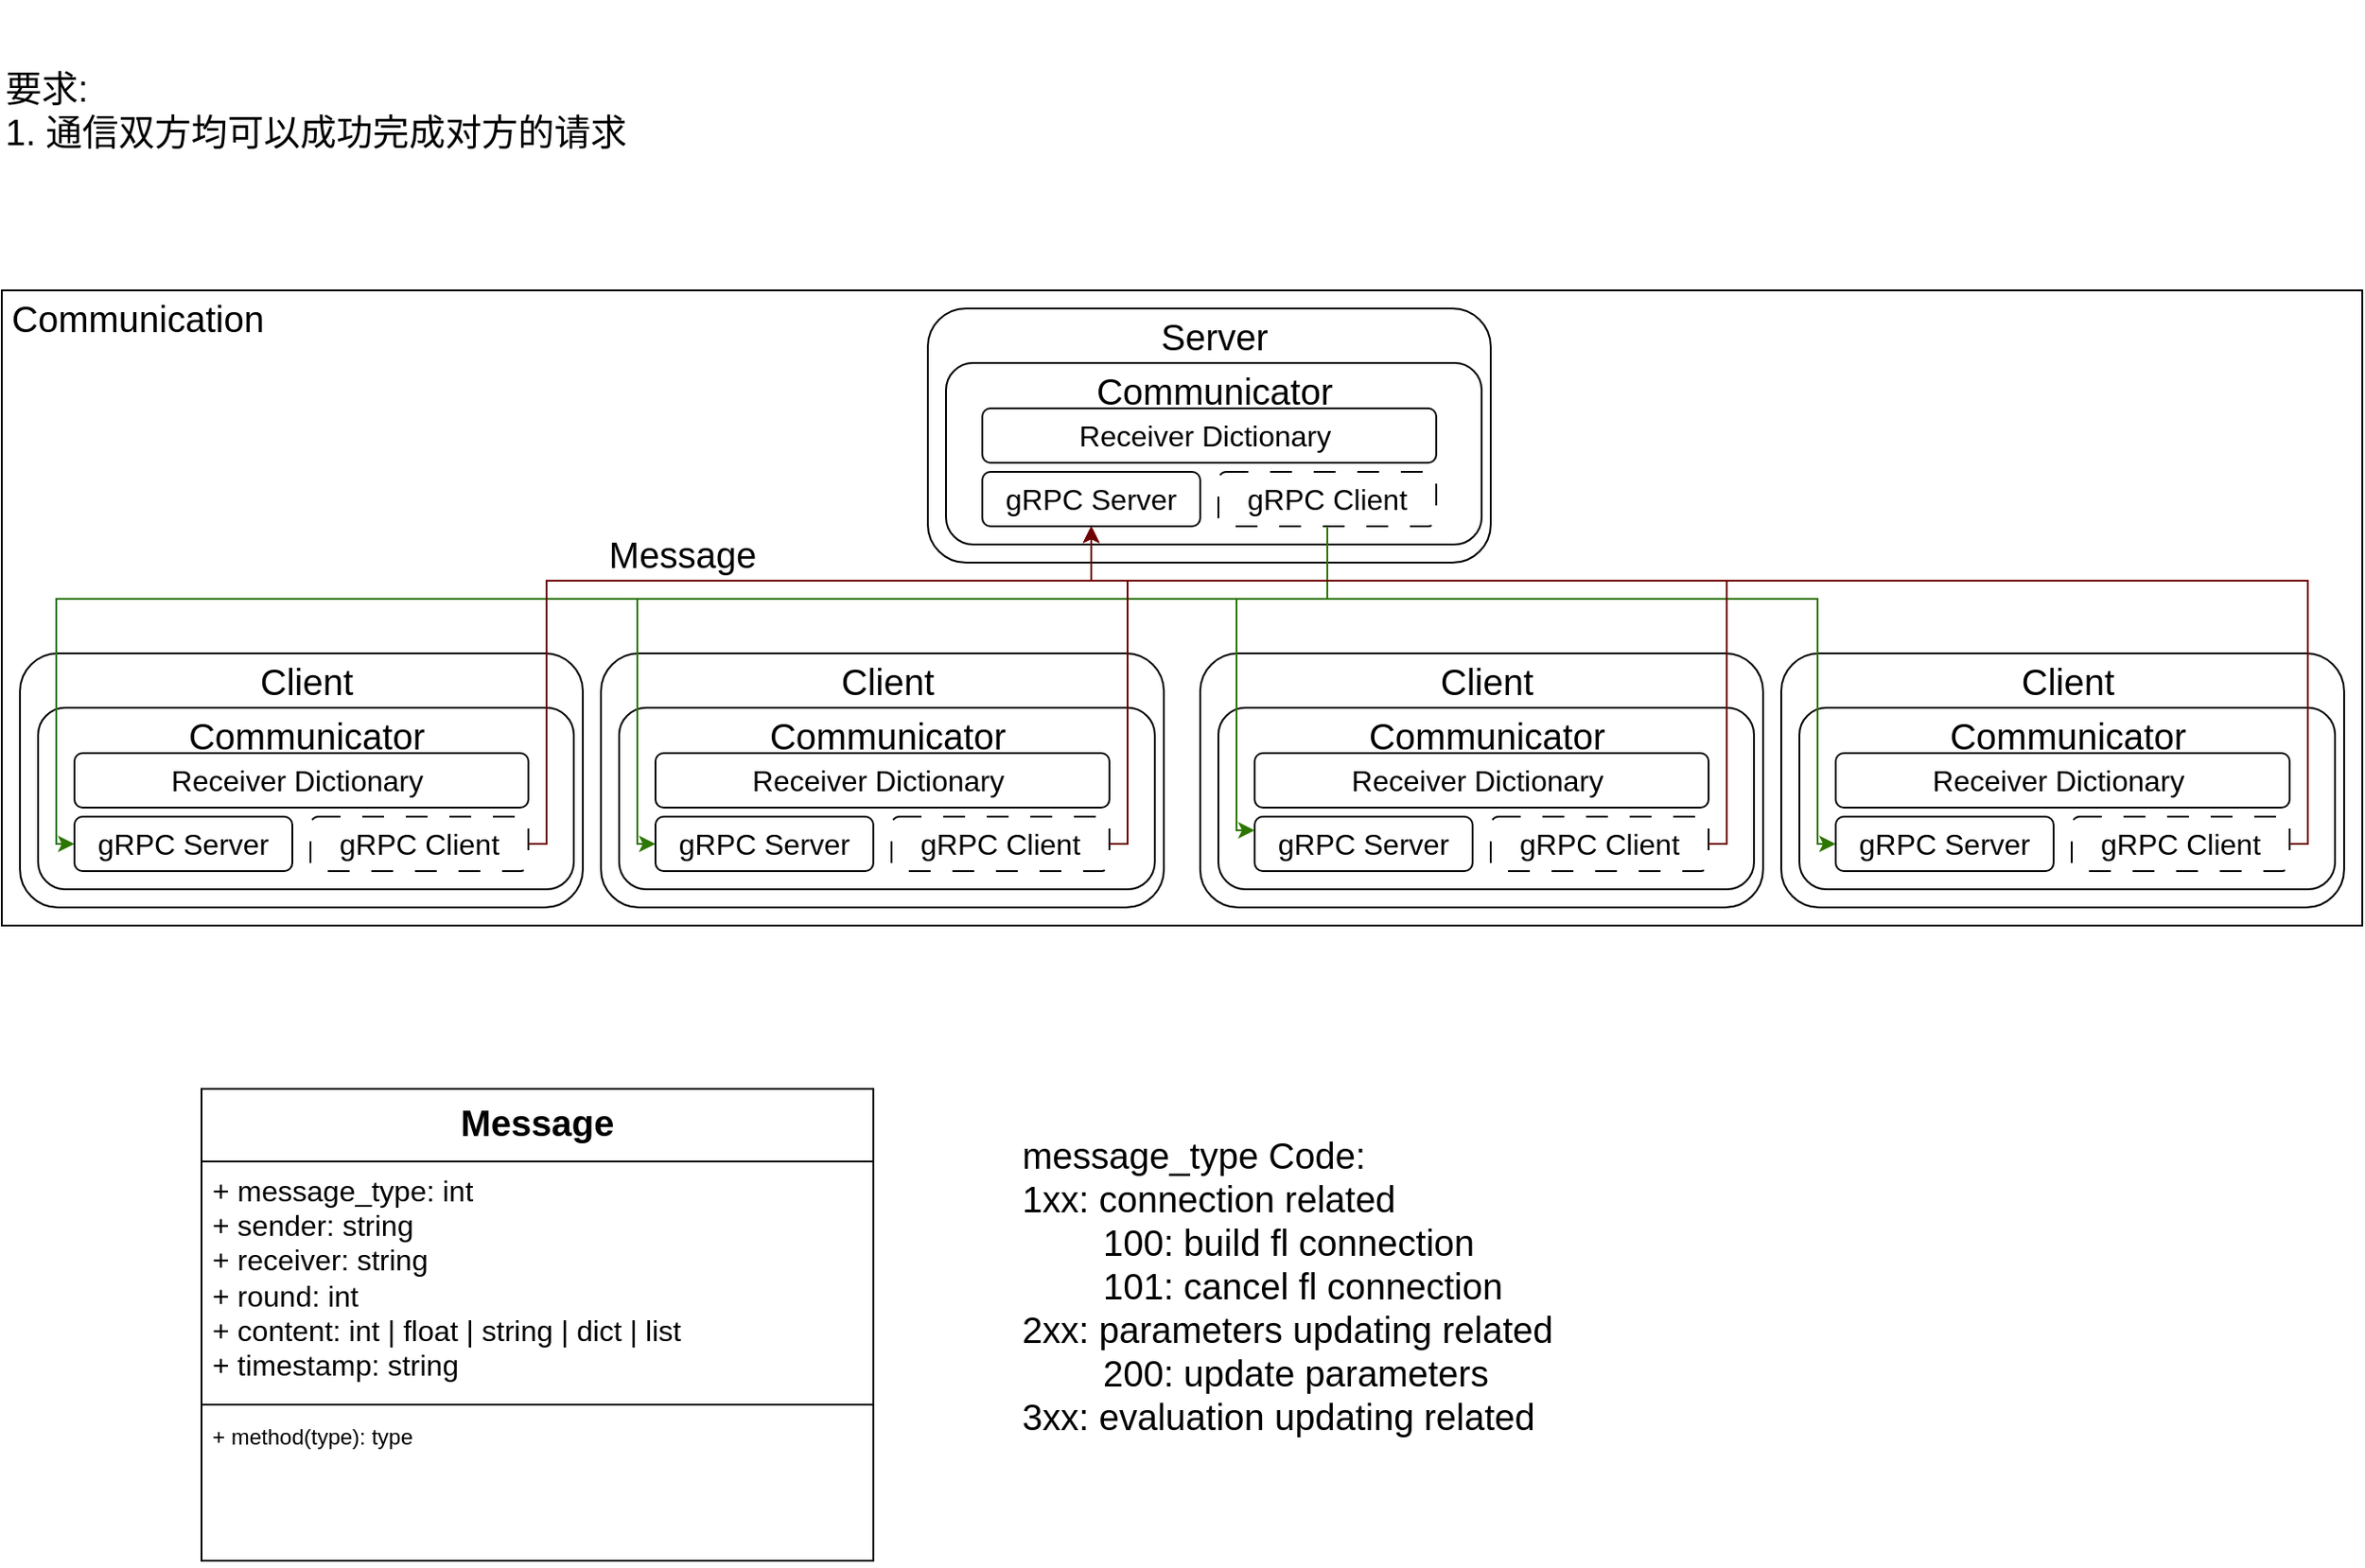 <mxfile version="24.6.4" type="device">
  <diagram name="第 1 页" id="oY-qHoq7ESpldYyS9AiR">
    <mxGraphModel dx="2195" dy="899" grid="1" gridSize="10" guides="1" tooltips="1" connect="1" arrows="1" fold="1" page="1" pageScale="1" pageWidth="827" pageHeight="1169" math="0" shadow="0">
      <root>
        <mxCell id="0" />
        <mxCell id="1" parent="0" />
        <mxCell id="9IXSPYXxwyve-uaOhjsN-1" value="" style="rounded=0;whiteSpace=wrap;html=1;" parent="1" vertex="1">
          <mxGeometry x="-650" y="210" width="1300" height="350" as="geometry" />
        </mxCell>
        <mxCell id="bE4x1oRO_tD6R8JvP_PS-2" value="Communication" style="text;html=1;align=center;verticalAlign=middle;whiteSpace=wrap;rounded=0;fontSize=20;" vertex="1" parent="1">
          <mxGeometry x="-650" y="210" width="150" height="30" as="geometry" />
        </mxCell>
        <mxCell id="bE4x1oRO_tD6R8JvP_PS-23" value="要求:&lt;div&gt;1. 通信双方均可以成功完成对方的请求&lt;/div&gt;" style="text;html=1;align=left;verticalAlign=middle;whiteSpace=wrap;rounded=0;fontSize=20;" vertex="1" parent="1">
          <mxGeometry x="-650" y="50" width="450" height="120" as="geometry" />
        </mxCell>
        <mxCell id="bE4x1oRO_tD6R8JvP_PS-62" value="" style="group" vertex="1" connectable="0" parent="1">
          <mxGeometry x="-140" y="220" width="310" height="140" as="geometry" />
        </mxCell>
        <mxCell id="bE4x1oRO_tD6R8JvP_PS-29" value="" style="rounded=1;whiteSpace=wrap;html=1;container=0;" vertex="1" parent="bE4x1oRO_tD6R8JvP_PS-62">
          <mxGeometry width="310" height="140" as="geometry" />
        </mxCell>
        <mxCell id="bE4x1oRO_tD6R8JvP_PS-5" value="" style="rounded=1;whiteSpace=wrap;html=1;container=0;" vertex="1" parent="bE4x1oRO_tD6R8JvP_PS-62">
          <mxGeometry x="10" y="30" width="295" height="100" as="geometry" />
        </mxCell>
        <mxCell id="bE4x1oRO_tD6R8JvP_PS-3" value="gRPC Server" style="rounded=1;whiteSpace=wrap;html=1;fontSize=16;container=0;" vertex="1" parent="bE4x1oRO_tD6R8JvP_PS-62">
          <mxGeometry x="30" y="90" width="120" height="30" as="geometry" />
        </mxCell>
        <mxCell id="bE4x1oRO_tD6R8JvP_PS-4" value="gRPC Client" style="rounded=1;whiteSpace=wrap;html=1;fontSize=16;container=0;dashed=1;dashPattern=12 12;" vertex="1" parent="bE4x1oRO_tD6R8JvP_PS-62">
          <mxGeometry x="160" y="90" width="120" height="30" as="geometry" />
        </mxCell>
        <mxCell id="bE4x1oRO_tD6R8JvP_PS-6" value="Communicator" style="text;html=1;align=center;verticalAlign=middle;whiteSpace=wrap;rounded=0;fontSize=20;container=0;" vertex="1" parent="bE4x1oRO_tD6R8JvP_PS-62">
          <mxGeometry x="82.5" y="30" width="150" height="30" as="geometry" />
        </mxCell>
        <mxCell id="bE4x1oRO_tD6R8JvP_PS-30" value="Server" style="text;html=1;align=center;verticalAlign=middle;whiteSpace=wrap;rounded=0;fontSize=20;container=0;" vertex="1" parent="bE4x1oRO_tD6R8JvP_PS-62">
          <mxGeometry x="82.5" width="150" height="30" as="geometry" />
        </mxCell>
        <mxCell id="bE4x1oRO_tD6R8JvP_PS-61" value="Receiver Dictionary&amp;nbsp;" style="rounded=1;whiteSpace=wrap;html=1;fontSize=16;container=0;" vertex="1" parent="bE4x1oRO_tD6R8JvP_PS-62">
          <mxGeometry x="30" y="55" width="250" height="30" as="geometry" />
        </mxCell>
        <mxCell id="bE4x1oRO_tD6R8JvP_PS-63" value="" style="group" vertex="1" connectable="0" parent="1">
          <mxGeometry x="-640" y="410" width="310" height="140" as="geometry" />
        </mxCell>
        <mxCell id="bE4x1oRO_tD6R8JvP_PS-64" value="" style="rounded=1;whiteSpace=wrap;html=1;container=0;" vertex="1" parent="bE4x1oRO_tD6R8JvP_PS-63">
          <mxGeometry width="310" height="140" as="geometry" />
        </mxCell>
        <mxCell id="bE4x1oRO_tD6R8JvP_PS-65" value="" style="rounded=1;whiteSpace=wrap;html=1;container=0;" vertex="1" parent="bE4x1oRO_tD6R8JvP_PS-63">
          <mxGeometry x="10" y="30" width="295" height="100" as="geometry" />
        </mxCell>
        <mxCell id="bE4x1oRO_tD6R8JvP_PS-66" value="gRPC Server" style="rounded=1;whiteSpace=wrap;html=1;fontSize=16;container=0;" vertex="1" parent="bE4x1oRO_tD6R8JvP_PS-63">
          <mxGeometry x="30" y="90" width="120" height="30" as="geometry" />
        </mxCell>
        <mxCell id="bE4x1oRO_tD6R8JvP_PS-67" value="gRPC Client" style="rounded=1;whiteSpace=wrap;html=1;fontSize=16;container=0;dashed=1;dashPattern=12 12;" vertex="1" parent="bE4x1oRO_tD6R8JvP_PS-63">
          <mxGeometry x="160" y="90" width="120" height="30" as="geometry" />
        </mxCell>
        <mxCell id="bE4x1oRO_tD6R8JvP_PS-68" value="Communicator" style="text;html=1;align=center;verticalAlign=middle;whiteSpace=wrap;rounded=0;fontSize=20;container=0;" vertex="1" parent="bE4x1oRO_tD6R8JvP_PS-63">
          <mxGeometry x="82.5" y="30" width="150" height="30" as="geometry" />
        </mxCell>
        <mxCell id="bE4x1oRO_tD6R8JvP_PS-69" value="Client" style="text;html=1;align=center;verticalAlign=middle;whiteSpace=wrap;rounded=0;fontSize=20;container=0;" vertex="1" parent="bE4x1oRO_tD6R8JvP_PS-63">
          <mxGeometry x="82.5" width="150" height="30" as="geometry" />
        </mxCell>
        <mxCell id="bE4x1oRO_tD6R8JvP_PS-70" value="Receiver Dictionary&amp;nbsp;" style="rounded=1;whiteSpace=wrap;html=1;fontSize=16;container=0;" vertex="1" parent="bE4x1oRO_tD6R8JvP_PS-63">
          <mxGeometry x="30" y="55" width="250" height="30" as="geometry" />
        </mxCell>
        <mxCell id="bE4x1oRO_tD6R8JvP_PS-71" value="" style="group" vertex="1" connectable="0" parent="1">
          <mxGeometry x="-320" y="410" width="310" height="140" as="geometry" />
        </mxCell>
        <mxCell id="bE4x1oRO_tD6R8JvP_PS-72" value="" style="rounded=1;whiteSpace=wrap;html=1;container=0;" vertex="1" parent="bE4x1oRO_tD6R8JvP_PS-71">
          <mxGeometry width="310" height="140" as="geometry" />
        </mxCell>
        <mxCell id="bE4x1oRO_tD6R8JvP_PS-73" value="" style="rounded=1;whiteSpace=wrap;html=1;container=0;" vertex="1" parent="bE4x1oRO_tD6R8JvP_PS-71">
          <mxGeometry x="10" y="30" width="295" height="100" as="geometry" />
        </mxCell>
        <mxCell id="bE4x1oRO_tD6R8JvP_PS-74" value="gRPC Server" style="rounded=1;whiteSpace=wrap;html=1;fontSize=16;container=0;" vertex="1" parent="bE4x1oRO_tD6R8JvP_PS-71">
          <mxGeometry x="30" y="90" width="120" height="30" as="geometry" />
        </mxCell>
        <mxCell id="bE4x1oRO_tD6R8JvP_PS-75" value="gRPC Client" style="rounded=1;whiteSpace=wrap;html=1;fontSize=16;container=0;dashed=1;dashPattern=12 12;" vertex="1" parent="bE4x1oRO_tD6R8JvP_PS-71">
          <mxGeometry x="160" y="90" width="120" height="30" as="geometry" />
        </mxCell>
        <mxCell id="bE4x1oRO_tD6R8JvP_PS-76" value="Communicator" style="text;html=1;align=center;verticalAlign=middle;whiteSpace=wrap;rounded=0;fontSize=20;container=0;" vertex="1" parent="bE4x1oRO_tD6R8JvP_PS-71">
          <mxGeometry x="82.5" y="30" width="150" height="30" as="geometry" />
        </mxCell>
        <mxCell id="bE4x1oRO_tD6R8JvP_PS-77" value="Client" style="text;html=1;align=center;verticalAlign=middle;whiteSpace=wrap;rounded=0;fontSize=20;container=0;" vertex="1" parent="bE4x1oRO_tD6R8JvP_PS-71">
          <mxGeometry x="82.5" width="150" height="30" as="geometry" />
        </mxCell>
        <mxCell id="bE4x1oRO_tD6R8JvP_PS-78" value="Receiver Dictionary&amp;nbsp;" style="rounded=1;whiteSpace=wrap;html=1;fontSize=16;container=0;" vertex="1" parent="bE4x1oRO_tD6R8JvP_PS-71">
          <mxGeometry x="30" y="55" width="250" height="30" as="geometry" />
        </mxCell>
        <mxCell id="bE4x1oRO_tD6R8JvP_PS-79" value="" style="group" vertex="1" connectable="0" parent="1">
          <mxGeometry x="10" y="410" width="310" height="140" as="geometry" />
        </mxCell>
        <mxCell id="bE4x1oRO_tD6R8JvP_PS-80" value="" style="rounded=1;whiteSpace=wrap;html=1;container=0;" vertex="1" parent="bE4x1oRO_tD6R8JvP_PS-79">
          <mxGeometry width="310" height="140" as="geometry" />
        </mxCell>
        <mxCell id="bE4x1oRO_tD6R8JvP_PS-81" value="" style="rounded=1;whiteSpace=wrap;html=1;container=0;" vertex="1" parent="bE4x1oRO_tD6R8JvP_PS-79">
          <mxGeometry x="10" y="30" width="295" height="100" as="geometry" />
        </mxCell>
        <mxCell id="bE4x1oRO_tD6R8JvP_PS-82" value="gRPC Server" style="rounded=1;whiteSpace=wrap;html=1;fontSize=16;container=0;" vertex="1" parent="bE4x1oRO_tD6R8JvP_PS-79">
          <mxGeometry x="30" y="90" width="120" height="30" as="geometry" />
        </mxCell>
        <mxCell id="bE4x1oRO_tD6R8JvP_PS-83" value="gRPC Client" style="rounded=1;whiteSpace=wrap;html=1;fontSize=16;container=0;dashed=1;dashPattern=12 12;" vertex="1" parent="bE4x1oRO_tD6R8JvP_PS-79">
          <mxGeometry x="160" y="90" width="120" height="30" as="geometry" />
        </mxCell>
        <mxCell id="bE4x1oRO_tD6R8JvP_PS-84" value="Communicator" style="text;html=1;align=center;verticalAlign=middle;whiteSpace=wrap;rounded=0;fontSize=20;container=0;" vertex="1" parent="bE4x1oRO_tD6R8JvP_PS-79">
          <mxGeometry x="82.5" y="30" width="150" height="30" as="geometry" />
        </mxCell>
        <mxCell id="bE4x1oRO_tD6R8JvP_PS-85" value="Client" style="text;html=1;align=center;verticalAlign=middle;whiteSpace=wrap;rounded=0;fontSize=20;container=0;" vertex="1" parent="bE4x1oRO_tD6R8JvP_PS-79">
          <mxGeometry x="82.5" width="150" height="30" as="geometry" />
        </mxCell>
        <mxCell id="bE4x1oRO_tD6R8JvP_PS-86" value="Receiver Dictionary&amp;nbsp;" style="rounded=1;whiteSpace=wrap;html=1;fontSize=16;container=0;" vertex="1" parent="bE4x1oRO_tD6R8JvP_PS-79">
          <mxGeometry x="30" y="55" width="250" height="30" as="geometry" />
        </mxCell>
        <mxCell id="bE4x1oRO_tD6R8JvP_PS-87" value="" style="group" vertex="1" connectable="0" parent="1">
          <mxGeometry x="330" y="410" width="310" height="140" as="geometry" />
        </mxCell>
        <mxCell id="bE4x1oRO_tD6R8JvP_PS-88" value="" style="rounded=1;whiteSpace=wrap;html=1;container=0;" vertex="1" parent="bE4x1oRO_tD6R8JvP_PS-87">
          <mxGeometry width="310" height="140" as="geometry" />
        </mxCell>
        <mxCell id="bE4x1oRO_tD6R8JvP_PS-89" value="" style="rounded=1;whiteSpace=wrap;html=1;container=0;" vertex="1" parent="bE4x1oRO_tD6R8JvP_PS-87">
          <mxGeometry x="10" y="30" width="295" height="100" as="geometry" />
        </mxCell>
        <mxCell id="bE4x1oRO_tD6R8JvP_PS-90" value="gRPC Server" style="rounded=1;whiteSpace=wrap;html=1;fontSize=16;container=0;" vertex="1" parent="bE4x1oRO_tD6R8JvP_PS-87">
          <mxGeometry x="30" y="90" width="120" height="30" as="geometry" />
        </mxCell>
        <mxCell id="bE4x1oRO_tD6R8JvP_PS-91" value="gRPC Client" style="rounded=1;whiteSpace=wrap;html=1;fontSize=16;container=0;dashed=1;dashPattern=12 12;" vertex="1" parent="bE4x1oRO_tD6R8JvP_PS-87">
          <mxGeometry x="160" y="90" width="120" height="30" as="geometry" />
        </mxCell>
        <mxCell id="bE4x1oRO_tD6R8JvP_PS-92" value="Communicator" style="text;html=1;align=center;verticalAlign=middle;whiteSpace=wrap;rounded=0;fontSize=20;container=0;" vertex="1" parent="bE4x1oRO_tD6R8JvP_PS-87">
          <mxGeometry x="82.5" y="30" width="150" height="30" as="geometry" />
        </mxCell>
        <mxCell id="bE4x1oRO_tD6R8JvP_PS-93" value="Client" style="text;html=1;align=center;verticalAlign=middle;whiteSpace=wrap;rounded=0;fontSize=20;container=0;" vertex="1" parent="bE4x1oRO_tD6R8JvP_PS-87">
          <mxGeometry x="82.5" width="150" height="30" as="geometry" />
        </mxCell>
        <mxCell id="bE4x1oRO_tD6R8JvP_PS-94" value="Receiver Dictionary&amp;nbsp;" style="rounded=1;whiteSpace=wrap;html=1;fontSize=16;container=0;" vertex="1" parent="bE4x1oRO_tD6R8JvP_PS-87">
          <mxGeometry x="30" y="55" width="250" height="30" as="geometry" />
        </mxCell>
        <mxCell id="bE4x1oRO_tD6R8JvP_PS-96" style="edgeStyle=orthogonalEdgeStyle;rounded=0;orthogonalLoop=1;jettySize=auto;html=1;exitX=0.5;exitY=1;exitDx=0;exitDy=0;fillColor=#60a917;strokeColor=#2D7600;" edge="1" parent="1" source="bE4x1oRO_tD6R8JvP_PS-4" target="bE4x1oRO_tD6R8JvP_PS-66">
          <mxGeometry relative="1" as="geometry">
            <Array as="points">
              <mxPoint x="80" y="380" />
              <mxPoint x="-620" y="380" />
              <mxPoint x="-620" y="515" />
            </Array>
          </mxGeometry>
        </mxCell>
        <mxCell id="bE4x1oRO_tD6R8JvP_PS-97" style="edgeStyle=orthogonalEdgeStyle;rounded=0;orthogonalLoop=1;jettySize=auto;html=1;exitX=0.5;exitY=1;exitDx=0;exitDy=0;entryX=0;entryY=0.5;entryDx=0;entryDy=0;fillColor=#60a917;strokeColor=#2D7600;" edge="1" parent="1" source="bE4x1oRO_tD6R8JvP_PS-4" target="bE4x1oRO_tD6R8JvP_PS-74">
          <mxGeometry relative="1" as="geometry">
            <Array as="points">
              <mxPoint x="80" y="380" />
              <mxPoint x="-300" y="380" />
              <mxPoint x="-300" y="515" />
            </Array>
          </mxGeometry>
        </mxCell>
        <mxCell id="bE4x1oRO_tD6R8JvP_PS-98" style="edgeStyle=orthogonalEdgeStyle;rounded=0;orthogonalLoop=1;jettySize=auto;html=1;exitX=0.5;exitY=1;exitDx=0;exitDy=0;entryX=0;entryY=0.25;entryDx=0;entryDy=0;fillColor=#60a917;strokeColor=#2D7600;" edge="1" parent="1" source="bE4x1oRO_tD6R8JvP_PS-4" target="bE4x1oRO_tD6R8JvP_PS-82">
          <mxGeometry relative="1" as="geometry">
            <Array as="points">
              <mxPoint x="80" y="380" />
              <mxPoint x="30" y="380" />
              <mxPoint x="30" y="508" />
            </Array>
          </mxGeometry>
        </mxCell>
        <mxCell id="bE4x1oRO_tD6R8JvP_PS-99" style="edgeStyle=orthogonalEdgeStyle;rounded=0;orthogonalLoop=1;jettySize=auto;html=1;exitX=0.5;exitY=1;exitDx=0;exitDy=0;entryX=0;entryY=0.5;entryDx=0;entryDy=0;fillColor=#60a917;strokeColor=#2D7600;" edge="1" parent="1" source="bE4x1oRO_tD6R8JvP_PS-4" target="bE4x1oRO_tD6R8JvP_PS-90">
          <mxGeometry relative="1" as="geometry">
            <Array as="points">
              <mxPoint x="80" y="380" />
              <mxPoint x="350" y="380" />
              <mxPoint x="350" y="515" />
            </Array>
          </mxGeometry>
        </mxCell>
        <mxCell id="bE4x1oRO_tD6R8JvP_PS-100" style="edgeStyle=orthogonalEdgeStyle;rounded=0;orthogonalLoop=1;jettySize=auto;html=1;exitX=1;exitY=0.5;exitDx=0;exitDy=0;entryX=0.5;entryY=1;entryDx=0;entryDy=0;fillColor=#a20025;strokeColor=#6F0000;" edge="1" parent="1" source="bE4x1oRO_tD6R8JvP_PS-67" target="bE4x1oRO_tD6R8JvP_PS-3">
          <mxGeometry relative="1" as="geometry">
            <Array as="points">
              <mxPoint x="-350" y="515" />
              <mxPoint x="-350" y="370" />
              <mxPoint x="-50" y="370" />
            </Array>
          </mxGeometry>
        </mxCell>
        <mxCell id="bE4x1oRO_tD6R8JvP_PS-101" style="edgeStyle=orthogonalEdgeStyle;rounded=0;orthogonalLoop=1;jettySize=auto;html=1;exitX=1;exitY=0.5;exitDx=0;exitDy=0;entryX=0.5;entryY=1;entryDx=0;entryDy=0;fillColor=#a20025;strokeColor=#6F0000;" edge="1" parent="1" source="bE4x1oRO_tD6R8JvP_PS-75" target="bE4x1oRO_tD6R8JvP_PS-3">
          <mxGeometry relative="1" as="geometry">
            <Array as="points">
              <mxPoint x="-30" y="515" />
              <mxPoint x="-30" y="370" />
              <mxPoint x="-50" y="370" />
            </Array>
          </mxGeometry>
        </mxCell>
        <mxCell id="bE4x1oRO_tD6R8JvP_PS-102" style="edgeStyle=orthogonalEdgeStyle;rounded=0;orthogonalLoop=1;jettySize=auto;html=1;exitX=1;exitY=0.5;exitDx=0;exitDy=0;entryX=0.5;entryY=1;entryDx=0;entryDy=0;fillColor=#a20025;strokeColor=#6F0000;" edge="1" parent="1" source="bE4x1oRO_tD6R8JvP_PS-83" target="bE4x1oRO_tD6R8JvP_PS-3">
          <mxGeometry relative="1" as="geometry">
            <Array as="points">
              <mxPoint x="300" y="515" />
              <mxPoint x="300" y="370" />
              <mxPoint x="-50" y="370" />
            </Array>
          </mxGeometry>
        </mxCell>
        <mxCell id="bE4x1oRO_tD6R8JvP_PS-103" style="edgeStyle=orthogonalEdgeStyle;rounded=0;orthogonalLoop=1;jettySize=auto;html=1;exitX=1;exitY=0.5;exitDx=0;exitDy=0;entryX=0.5;entryY=1;entryDx=0;entryDy=0;fillColor=#a20025;strokeColor=#6F0000;" edge="1" parent="1" source="bE4x1oRO_tD6R8JvP_PS-91" target="bE4x1oRO_tD6R8JvP_PS-3">
          <mxGeometry relative="1" as="geometry">
            <Array as="points">
              <mxPoint x="620" y="515" />
              <mxPoint x="620" y="370" />
              <mxPoint x="-50" y="370" />
            </Array>
          </mxGeometry>
        </mxCell>
        <mxCell id="bE4x1oRO_tD6R8JvP_PS-104" value="Message" style="text;html=1;align=center;verticalAlign=middle;whiteSpace=wrap;rounded=0;fontSize=20;" vertex="1" parent="1">
          <mxGeometry x="-350" y="340" width="150" height="30" as="geometry" />
        </mxCell>
        <mxCell id="bE4x1oRO_tD6R8JvP_PS-107" value="message_type Code:&lt;div&gt;1xx: connection related&lt;/div&gt;&lt;div&gt;&lt;span style=&quot;white-space: pre;&quot;&gt;&#x9;&lt;/span&gt;100: build fl connection&lt;/div&gt;&lt;div&gt;&lt;span style=&quot;white-space: pre;&quot;&gt;&#x9;&lt;/span&gt;101: cancel fl connection&lt;/div&gt;&lt;div&gt;2xx: parameters updating related&lt;/div&gt;&lt;div&gt;&lt;span style=&quot;white-space: pre;&quot;&gt;&#x9;&lt;/span&gt;200: update parameters&lt;/div&gt;&lt;div&gt;3xx: evaluation updating related&lt;/div&gt;&lt;div style=&quot;&quot;&gt;&lt;br&gt;&lt;/div&gt;" style="text;html=1;align=left;verticalAlign=middle;whiteSpace=wrap;rounded=0;fontSize=20;" vertex="1" parent="1">
          <mxGeometry x="-90" y="650" width="320" height="240" as="geometry" />
        </mxCell>
        <mxCell id="bE4x1oRO_tD6R8JvP_PS-108" value="Message" style="swimlane;fontStyle=1;align=center;verticalAlign=top;childLayout=stackLayout;horizontal=1;startSize=40;horizontalStack=0;resizeParent=1;resizeParentMax=0;resizeLast=0;collapsible=1;marginBottom=0;whiteSpace=wrap;html=1;fontSize=20;" vertex="1" parent="1">
          <mxGeometry x="-540" y="650" width="370" height="260" as="geometry" />
        </mxCell>
        <mxCell id="bE4x1oRO_tD6R8JvP_PS-109" value="+ message_type: int&lt;div&gt;+ sender: string&lt;/div&gt;&lt;div&gt;+ receiver: string&lt;/div&gt;&lt;div&gt;+ round: int&lt;/div&gt;&lt;div&gt;+ content: int | float | string | dict | list&lt;/div&gt;&lt;div&gt;+ timestamp: string&lt;br&gt;&lt;div style=&quot;font-size: 16px;&quot;&gt;&lt;br style=&quot;font-size: 16px;&quot;&gt;&lt;/div&gt;&lt;/div&gt;" style="text;strokeColor=none;fillColor=none;align=left;verticalAlign=top;spacingLeft=4;spacingRight=4;overflow=hidden;rotatable=0;points=[[0,0.5],[1,0.5]];portConstraint=eastwest;whiteSpace=wrap;html=1;fontSize=16;" vertex="1" parent="bE4x1oRO_tD6R8JvP_PS-108">
          <mxGeometry y="40" width="370" height="130" as="geometry" />
        </mxCell>
        <mxCell id="bE4x1oRO_tD6R8JvP_PS-110" value="" style="line;strokeWidth=1;fillColor=none;align=left;verticalAlign=middle;spacingTop=-1;spacingLeft=3;spacingRight=3;rotatable=0;labelPosition=right;points=[];portConstraint=eastwest;strokeColor=inherit;" vertex="1" parent="bE4x1oRO_tD6R8JvP_PS-108">
          <mxGeometry y="170" width="370" height="8" as="geometry" />
        </mxCell>
        <mxCell id="bE4x1oRO_tD6R8JvP_PS-111" value="+ method(type): type" style="text;strokeColor=none;fillColor=none;align=left;verticalAlign=top;spacingLeft=4;spacingRight=4;overflow=hidden;rotatable=0;points=[[0,0.5],[1,0.5]];portConstraint=eastwest;whiteSpace=wrap;html=1;" vertex="1" parent="bE4x1oRO_tD6R8JvP_PS-108">
          <mxGeometry y="178" width="370" height="82" as="geometry" />
        </mxCell>
      </root>
    </mxGraphModel>
  </diagram>
</mxfile>

